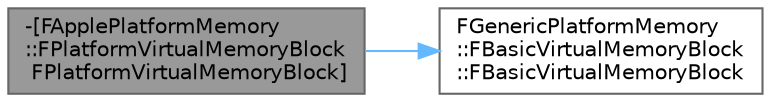 digraph "-[FApplePlatformMemory::FPlatformVirtualMemoryBlock FPlatformVirtualMemoryBlock]"
{
 // INTERACTIVE_SVG=YES
 // LATEX_PDF_SIZE
  bgcolor="transparent";
  edge [fontname=Helvetica,fontsize=10,labelfontname=Helvetica,labelfontsize=10];
  node [fontname=Helvetica,fontsize=10,shape=box,height=0.2,width=0.4];
  rankdir="LR";
  Node1 [id="Node000001",label="-[FApplePlatformMemory\l::FPlatformVirtualMemoryBlock\l FPlatformVirtualMemoryBlock]",height=0.2,width=0.4,color="gray40", fillcolor="grey60", style="filled", fontcolor="black",tooltip=" "];
  Node1 -> Node2 [id="edge1_Node000001_Node000002",color="steelblue1",style="solid",tooltip=" "];
  Node2 [id="Node000002",label="FGenericPlatformMemory\l::FBasicVirtualMemoryBlock\l::FBasicVirtualMemoryBlock",height=0.2,width=0.4,color="grey40", fillcolor="white", style="filled",URL="$da/d21/classFGenericPlatformMemory_1_1FBasicVirtualMemoryBlock.html#af20bbda72a445907e5e921ca80c59da5",tooltip=" "];
}
